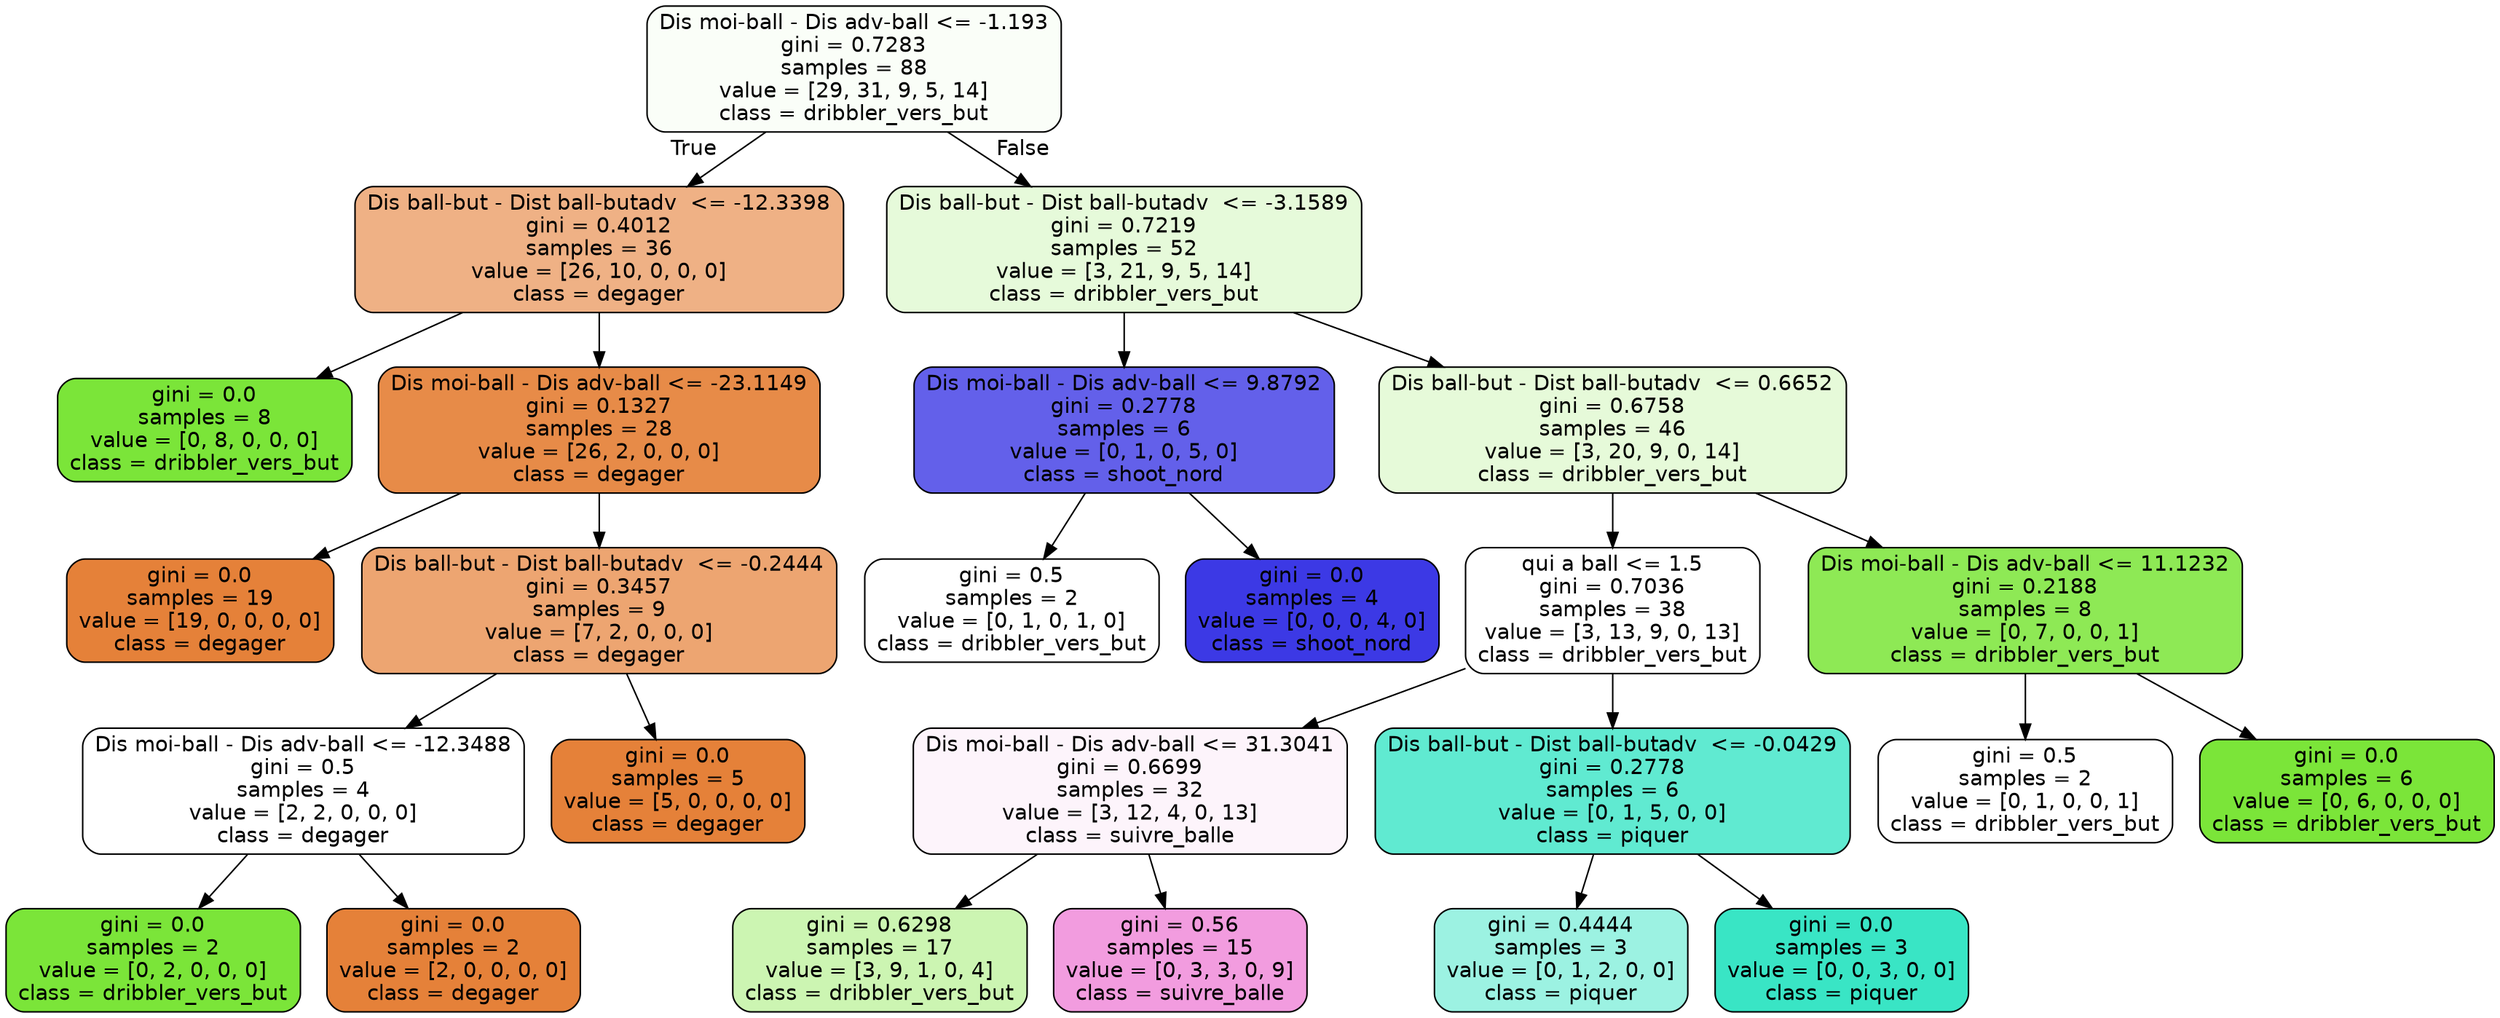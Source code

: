 digraph Tree {
node [shape=box, style="filled, rounded", color="black", fontname=helvetica] ;
edge [fontname=helvetica] ;
0 [label="Dis moi-ball - Dis adv-ball <= -1.193\ngini = 0.7283\nsamples = 88\nvalue = [29, 31, 9, 5, 14]\nclass = dribbler_vers_but", fillcolor="#7be53909"] ;
1 [label="Dis ball-but - Dist ball-butadv  <= -12.3398\ngini = 0.4012\nsamples = 36\nvalue = [26, 10, 0, 0, 0]\nclass = degager", fillcolor="#e581399d"] ;
0 -> 1 [labeldistance=2.5, labelangle=45, headlabel="True"] ;
2 [label="gini = 0.0\nsamples = 8\nvalue = [0, 8, 0, 0, 0]\nclass = dribbler_vers_but", fillcolor="#7be539ff"] ;
1 -> 2 ;
3 [label="Dis moi-ball - Dis adv-ball <= -23.1149\ngini = 0.1327\nsamples = 28\nvalue = [26, 2, 0, 0, 0]\nclass = degager", fillcolor="#e58139eb"] ;
1 -> 3 ;
4 [label="gini = 0.0\nsamples = 19\nvalue = [19, 0, 0, 0, 0]\nclass = degager", fillcolor="#e58139ff"] ;
3 -> 4 ;
5 [label="Dis ball-but - Dist ball-butadv  <= -0.2444\ngini = 0.3457\nsamples = 9\nvalue = [7, 2, 0, 0, 0]\nclass = degager", fillcolor="#e58139b6"] ;
3 -> 5 ;
6 [label="Dis moi-ball - Dis adv-ball <= -12.3488\ngini = 0.5\nsamples = 4\nvalue = [2, 2, 0, 0, 0]\nclass = degager", fillcolor="#e5813900"] ;
5 -> 6 ;
7 [label="gini = 0.0\nsamples = 2\nvalue = [0, 2, 0, 0, 0]\nclass = dribbler_vers_but", fillcolor="#7be539ff"] ;
6 -> 7 ;
8 [label="gini = 0.0\nsamples = 2\nvalue = [2, 0, 0, 0, 0]\nclass = degager", fillcolor="#e58139ff"] ;
6 -> 8 ;
9 [label="gini = 0.0\nsamples = 5\nvalue = [5, 0, 0, 0, 0]\nclass = degager", fillcolor="#e58139ff"] ;
5 -> 9 ;
10 [label="Dis ball-but - Dist ball-butadv  <= -3.1589\ngini = 0.7219\nsamples = 52\nvalue = [3, 21, 9, 5, 14]\nclass = dribbler_vers_but", fillcolor="#7be5392f"] ;
0 -> 10 [labeldistance=2.5, labelangle=-45, headlabel="False"] ;
11 [label="Dis moi-ball - Dis adv-ball <= 9.8792\ngini = 0.2778\nsamples = 6\nvalue = [0, 1, 0, 5, 0]\nclass = shoot_nord", fillcolor="#3c39e5cc"] ;
10 -> 11 ;
12 [label="gini = 0.5\nsamples = 2\nvalue = [0, 1, 0, 1, 0]\nclass = dribbler_vers_but", fillcolor="#7be53900"] ;
11 -> 12 ;
13 [label="gini = 0.0\nsamples = 4\nvalue = [0, 0, 0, 4, 0]\nclass = shoot_nord", fillcolor="#3c39e5ff"] ;
11 -> 13 ;
14 [label="Dis ball-but - Dist ball-butadv  <= 0.6652\ngini = 0.6758\nsamples = 46\nvalue = [3, 20, 9, 0, 14]\nclass = dribbler_vers_but", fillcolor="#7be53930"] ;
10 -> 14 ;
15 [label="qui a ball <= 1.5\ngini = 0.7036\nsamples = 38\nvalue = [3, 13, 9, 0, 13]\nclass = dribbler_vers_but", fillcolor="#7be53900"] ;
14 -> 15 ;
16 [label="Dis moi-ball - Dis adv-ball <= 31.3041\ngini = 0.6699\nsamples = 32\nvalue = [3, 12, 4, 0, 13]\nclass = suivre_balle", fillcolor="#e539c00d"] ;
15 -> 16 ;
17 [label="gini = 0.6298\nsamples = 17\nvalue = [3, 9, 1, 0, 4]\nclass = dribbler_vers_but", fillcolor="#7be53962"] ;
16 -> 17 ;
18 [label="gini = 0.56\nsamples = 15\nvalue = [0, 3, 3, 0, 9]\nclass = suivre_balle", fillcolor="#e539c07f"] ;
16 -> 18 ;
19 [label="Dis ball-but - Dist ball-butadv  <= -0.0429\ngini = 0.2778\nsamples = 6\nvalue = [0, 1, 5, 0, 0]\nclass = piquer", fillcolor="#39e5c5cc"] ;
15 -> 19 ;
20 [label="gini = 0.4444\nsamples = 3\nvalue = [0, 1, 2, 0, 0]\nclass = piquer", fillcolor="#39e5c57f"] ;
19 -> 20 ;
21 [label="gini = 0.0\nsamples = 3\nvalue = [0, 0, 3, 0, 0]\nclass = piquer", fillcolor="#39e5c5ff"] ;
19 -> 21 ;
22 [label="Dis moi-ball - Dis adv-ball <= 11.1232\ngini = 0.2188\nsamples = 8\nvalue = [0, 7, 0, 0, 1]\nclass = dribbler_vers_but", fillcolor="#7be539db"] ;
14 -> 22 ;
23 [label="gini = 0.5\nsamples = 2\nvalue = [0, 1, 0, 0, 1]\nclass = dribbler_vers_but", fillcolor="#7be53900"] ;
22 -> 23 ;
24 [label="gini = 0.0\nsamples = 6\nvalue = [0, 6, 0, 0, 0]\nclass = dribbler_vers_but", fillcolor="#7be539ff"] ;
22 -> 24 ;
}